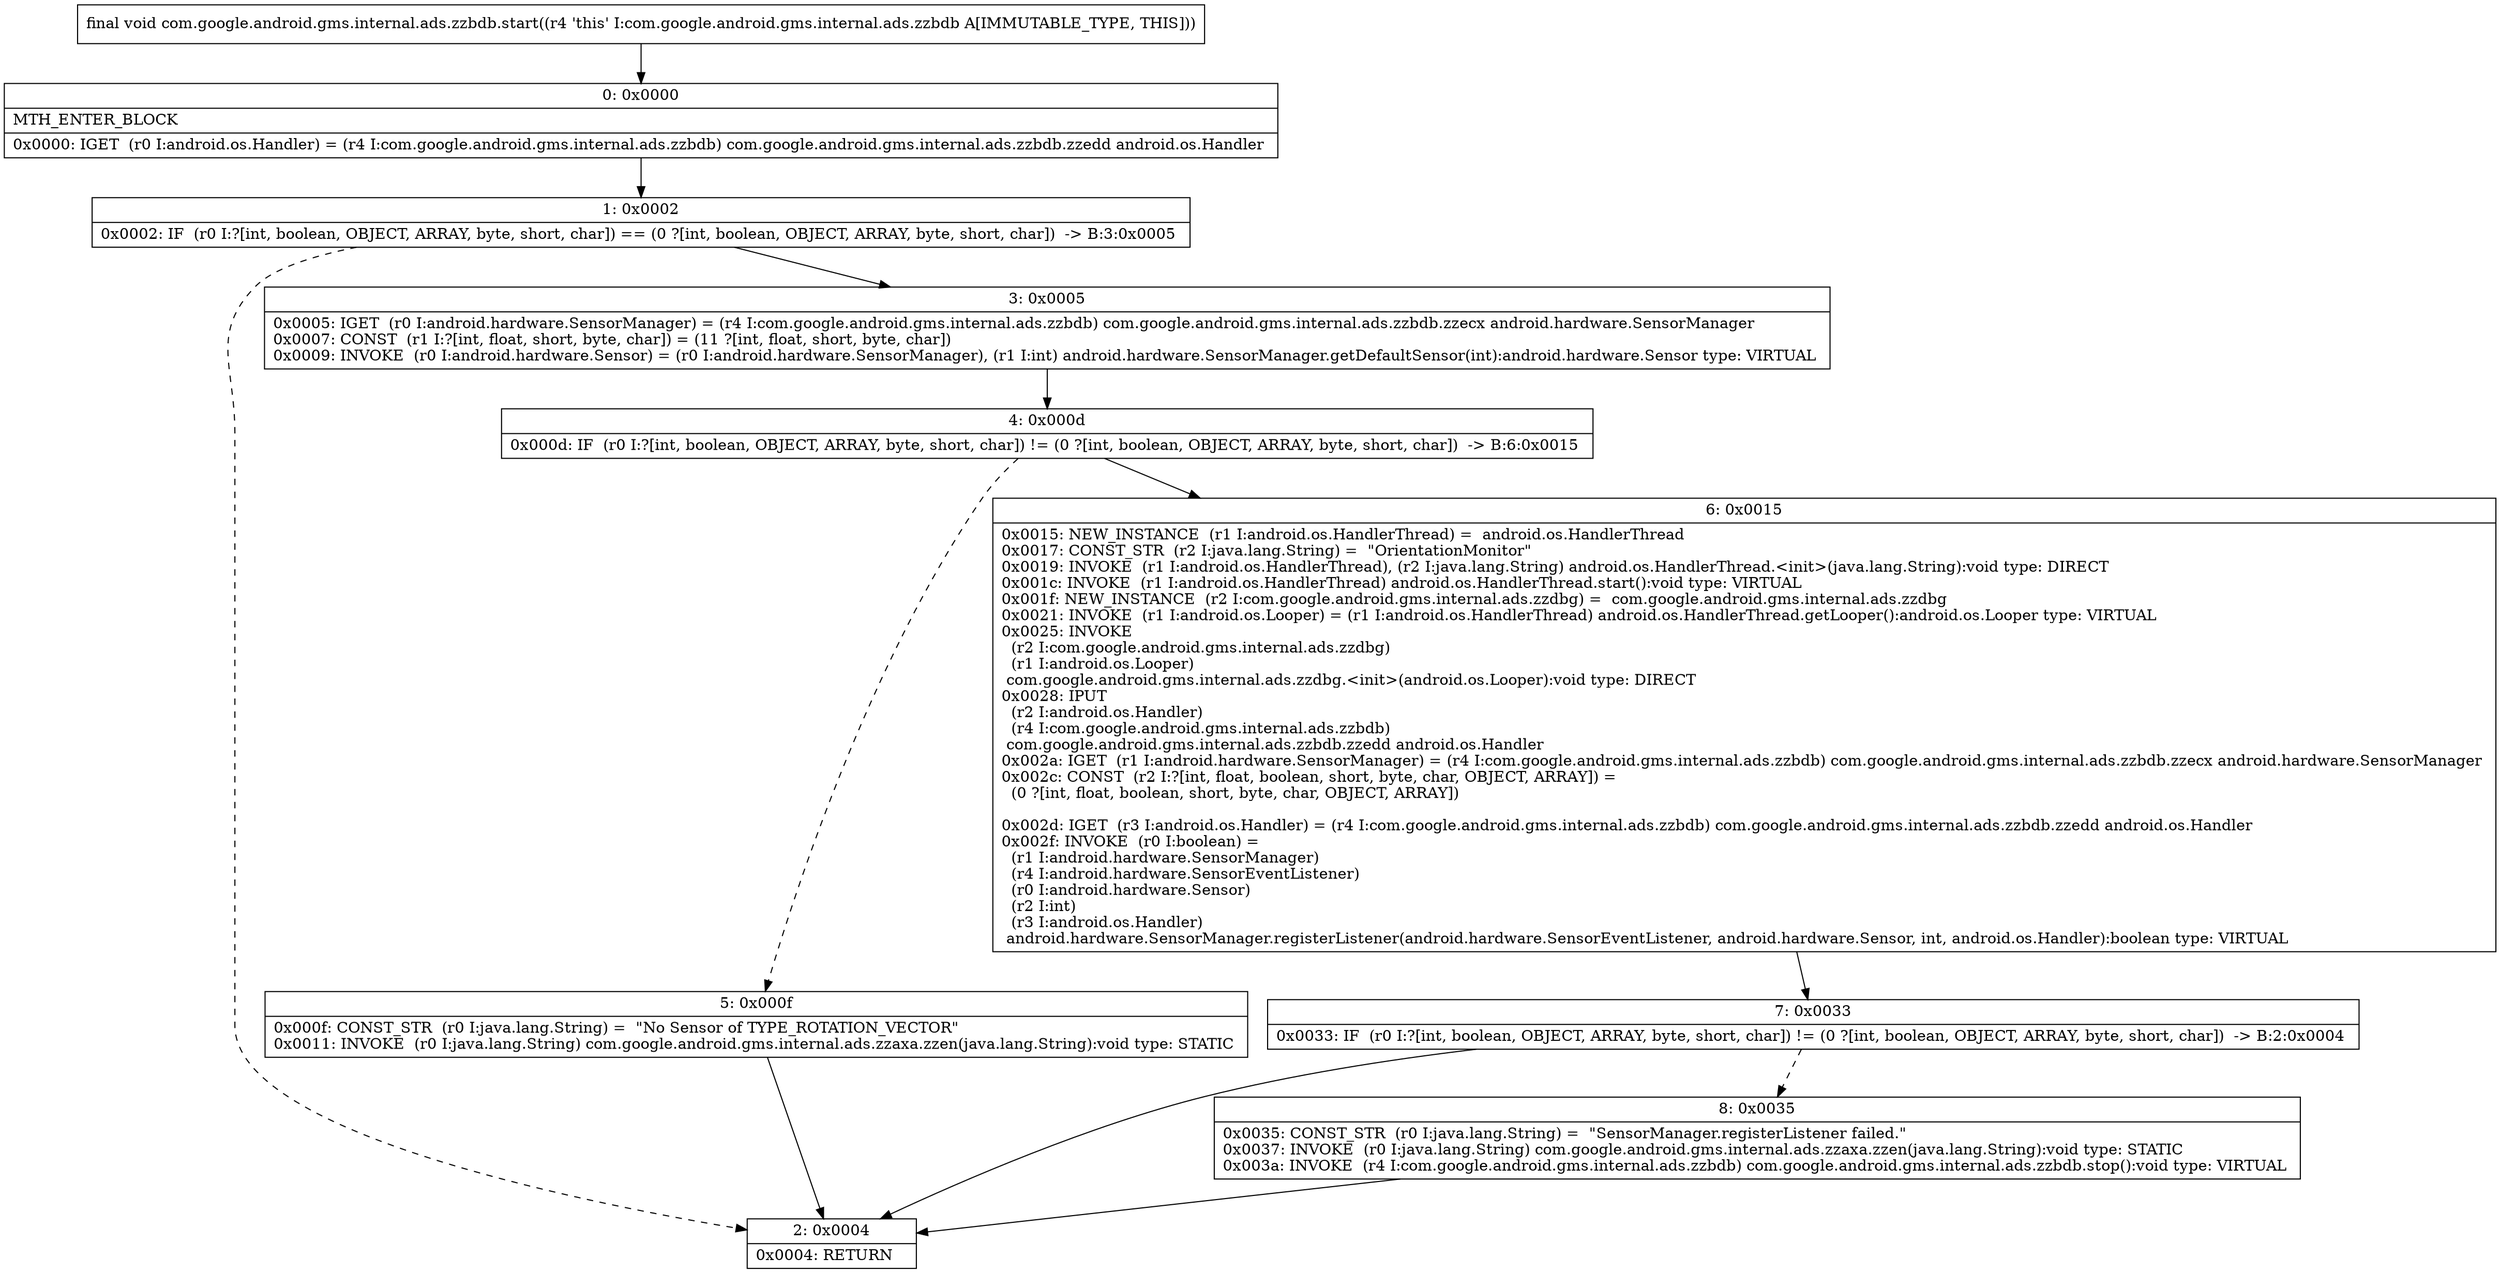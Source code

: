 digraph "CFG forcom.google.android.gms.internal.ads.zzbdb.start()V" {
Node_0 [shape=record,label="{0\:\ 0x0000|MTH_ENTER_BLOCK\l|0x0000: IGET  (r0 I:android.os.Handler) = (r4 I:com.google.android.gms.internal.ads.zzbdb) com.google.android.gms.internal.ads.zzbdb.zzedd android.os.Handler \l}"];
Node_1 [shape=record,label="{1\:\ 0x0002|0x0002: IF  (r0 I:?[int, boolean, OBJECT, ARRAY, byte, short, char]) == (0 ?[int, boolean, OBJECT, ARRAY, byte, short, char])  \-\> B:3:0x0005 \l}"];
Node_2 [shape=record,label="{2\:\ 0x0004|0x0004: RETURN   \l}"];
Node_3 [shape=record,label="{3\:\ 0x0005|0x0005: IGET  (r0 I:android.hardware.SensorManager) = (r4 I:com.google.android.gms.internal.ads.zzbdb) com.google.android.gms.internal.ads.zzbdb.zzecx android.hardware.SensorManager \l0x0007: CONST  (r1 I:?[int, float, short, byte, char]) = (11 ?[int, float, short, byte, char]) \l0x0009: INVOKE  (r0 I:android.hardware.Sensor) = (r0 I:android.hardware.SensorManager), (r1 I:int) android.hardware.SensorManager.getDefaultSensor(int):android.hardware.Sensor type: VIRTUAL \l}"];
Node_4 [shape=record,label="{4\:\ 0x000d|0x000d: IF  (r0 I:?[int, boolean, OBJECT, ARRAY, byte, short, char]) != (0 ?[int, boolean, OBJECT, ARRAY, byte, short, char])  \-\> B:6:0x0015 \l}"];
Node_5 [shape=record,label="{5\:\ 0x000f|0x000f: CONST_STR  (r0 I:java.lang.String) =  \"No Sensor of TYPE_ROTATION_VECTOR\" \l0x0011: INVOKE  (r0 I:java.lang.String) com.google.android.gms.internal.ads.zzaxa.zzen(java.lang.String):void type: STATIC \l}"];
Node_6 [shape=record,label="{6\:\ 0x0015|0x0015: NEW_INSTANCE  (r1 I:android.os.HandlerThread) =  android.os.HandlerThread \l0x0017: CONST_STR  (r2 I:java.lang.String) =  \"OrientationMonitor\" \l0x0019: INVOKE  (r1 I:android.os.HandlerThread), (r2 I:java.lang.String) android.os.HandlerThread.\<init\>(java.lang.String):void type: DIRECT \l0x001c: INVOKE  (r1 I:android.os.HandlerThread) android.os.HandlerThread.start():void type: VIRTUAL \l0x001f: NEW_INSTANCE  (r2 I:com.google.android.gms.internal.ads.zzdbg) =  com.google.android.gms.internal.ads.zzdbg \l0x0021: INVOKE  (r1 I:android.os.Looper) = (r1 I:android.os.HandlerThread) android.os.HandlerThread.getLooper():android.os.Looper type: VIRTUAL \l0x0025: INVOKE  \l  (r2 I:com.google.android.gms.internal.ads.zzdbg)\l  (r1 I:android.os.Looper)\l com.google.android.gms.internal.ads.zzdbg.\<init\>(android.os.Looper):void type: DIRECT \l0x0028: IPUT  \l  (r2 I:android.os.Handler)\l  (r4 I:com.google.android.gms.internal.ads.zzbdb)\l com.google.android.gms.internal.ads.zzbdb.zzedd android.os.Handler \l0x002a: IGET  (r1 I:android.hardware.SensorManager) = (r4 I:com.google.android.gms.internal.ads.zzbdb) com.google.android.gms.internal.ads.zzbdb.zzecx android.hardware.SensorManager \l0x002c: CONST  (r2 I:?[int, float, boolean, short, byte, char, OBJECT, ARRAY]) = \l  (0 ?[int, float, boolean, short, byte, char, OBJECT, ARRAY])\l \l0x002d: IGET  (r3 I:android.os.Handler) = (r4 I:com.google.android.gms.internal.ads.zzbdb) com.google.android.gms.internal.ads.zzbdb.zzedd android.os.Handler \l0x002f: INVOKE  (r0 I:boolean) = \l  (r1 I:android.hardware.SensorManager)\l  (r4 I:android.hardware.SensorEventListener)\l  (r0 I:android.hardware.Sensor)\l  (r2 I:int)\l  (r3 I:android.os.Handler)\l android.hardware.SensorManager.registerListener(android.hardware.SensorEventListener, android.hardware.Sensor, int, android.os.Handler):boolean type: VIRTUAL \l}"];
Node_7 [shape=record,label="{7\:\ 0x0033|0x0033: IF  (r0 I:?[int, boolean, OBJECT, ARRAY, byte, short, char]) != (0 ?[int, boolean, OBJECT, ARRAY, byte, short, char])  \-\> B:2:0x0004 \l}"];
Node_8 [shape=record,label="{8\:\ 0x0035|0x0035: CONST_STR  (r0 I:java.lang.String) =  \"SensorManager.registerListener failed.\" \l0x0037: INVOKE  (r0 I:java.lang.String) com.google.android.gms.internal.ads.zzaxa.zzen(java.lang.String):void type: STATIC \l0x003a: INVOKE  (r4 I:com.google.android.gms.internal.ads.zzbdb) com.google.android.gms.internal.ads.zzbdb.stop():void type: VIRTUAL \l}"];
MethodNode[shape=record,label="{final void com.google.android.gms.internal.ads.zzbdb.start((r4 'this' I:com.google.android.gms.internal.ads.zzbdb A[IMMUTABLE_TYPE, THIS])) }"];
MethodNode -> Node_0;
Node_0 -> Node_1;
Node_1 -> Node_2[style=dashed];
Node_1 -> Node_3;
Node_3 -> Node_4;
Node_4 -> Node_5[style=dashed];
Node_4 -> Node_6;
Node_5 -> Node_2;
Node_6 -> Node_7;
Node_7 -> Node_2;
Node_7 -> Node_8[style=dashed];
Node_8 -> Node_2;
}

